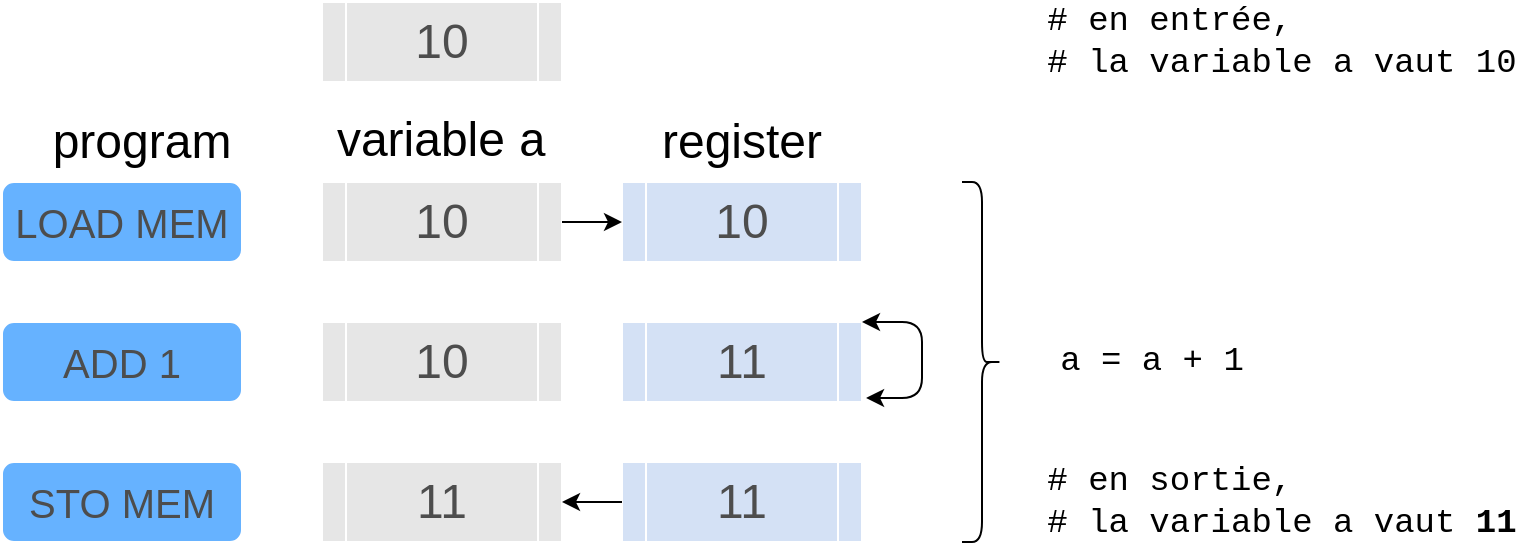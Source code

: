 <mxGraphModel dx="1170" dy="998" grid="1" gridSize="10" guides="1" tooltips="1" connect="1" arrows="1" fold="1" page="1" pageScale="1" pageWidth="850" pageHeight="1100" background="#ffffff"><root><mxCell id="0"/><mxCell id="1" parent="0"/><mxCell id="4" value="&lt;font style=&quot;font-size: 20px&quot;&gt;LOAD MEM&lt;/font&gt;" style="rounded=1;whiteSpace=wrap;html=1;fillColor=#66B2FF;strokeColor=#FFFFFF;fontColor=#4D4D4D;" parent="1" vertex="1"><mxGeometry x="40" y="200" width="120" height="40" as="geometry"/></mxCell><mxCell id="6" value="&lt;font style=&quot;font-size: 24px&quot;&gt;10&lt;/font&gt;" style="shape=process;whiteSpace=wrap;html=1;strokeColor=#FFFFFF;fillColor=#E6E6E6;fontColor=#4D4D4D;" parent="1" vertex="1"><mxGeometry x="200" y="110" width="120" height="40" as="geometry"/></mxCell><mxCell id="9" value="&lt;font style=&quot;font-size: 24px&quot;&gt;10&lt;/font&gt;" style="shape=process;whiteSpace=wrap;html=1;strokeColor=#FFFFFF;fillColor=#E6E6E6;fontColor=#4D4D4D;" parent="1" vertex="1"><mxGeometry x="200" y="200" width="120" height="40" as="geometry"/></mxCell><mxCell id="10" value="&lt;font style=&quot;font-size: 24px&quot;&gt;10&lt;/font&gt;" style="shape=process;whiteSpace=wrap;html=1;strokeColor=#FFFFFF;fillColor=#D4E1F5;fontColor=#4D4D4D;" parent="1" vertex="1"><mxGeometry x="350" y="200" width="120" height="40" as="geometry"/></mxCell><mxCell id="11" value="&lt;font style=&quot;font-size: 20px&quot;&gt;ADD 1&lt;/font&gt;" style="rounded=1;whiteSpace=wrap;html=1;fillColor=#66B2FF;strokeColor=#FFFFFF;fontColor=#4D4D4D;" parent="1" vertex="1"><mxGeometry x="40" y="270" width="120" height="40" as="geometry"/></mxCell><mxCell id="12" value="&lt;font style=&quot;font-size: 24px&quot;&gt;10&lt;/font&gt;" style="shape=process;whiteSpace=wrap;html=1;strokeColor=#FFFFFF;fillColor=#E6E6E6;fontColor=#4D4D4D;" parent="1" vertex="1"><mxGeometry x="200" y="270" width="120" height="40" as="geometry"/></mxCell><mxCell id="13" value="&lt;font style=&quot;font-size: 24px&quot;&gt;11&lt;/font&gt;" style="shape=process;whiteSpace=wrap;html=1;strokeColor=#FFFFFF;fillColor=#D4E1F5;fontColor=#4D4D4D;" parent="1" vertex="1"><mxGeometry x="350" y="270" width="120" height="40" as="geometry"/></mxCell><mxCell id="14" value="" style="endArrow=classic;html=1;fontColor=#4D4D4D;" parent="1" edge="1"><mxGeometry width="50" height="50" relative="1" as="geometry"><mxPoint x="320" y="220" as="sourcePoint"/><mxPoint x="350" y="220" as="targetPoint"/></mxGeometry></mxCell><mxCell id="16" value="" style="endArrow=classic;startArrow=classic;html=1;fontColor=#4D4D4D;entryX=1.017;entryY=0.95;entryPerimeter=0;" parent="1" target="13" edge="1"><mxGeometry width="50" height="50" relative="1" as="geometry"><mxPoint x="470" y="270" as="sourcePoint"/><mxPoint x="520" y="310" as="targetPoint"/><Array as="points"><mxPoint x="500" y="270"/><mxPoint x="500" y="308"/></Array></mxGeometry></mxCell><mxCell id="17" value="&lt;font style=&quot;font-size: 20px&quot;&gt;STO MEM&lt;/font&gt;" style="rounded=1;whiteSpace=wrap;html=1;fillColor=#66B2FF;strokeColor=#FFFFFF;fontColor=#4D4D4D;" parent="1" vertex="1"><mxGeometry x="40" y="340" width="120" height="40" as="geometry"/></mxCell><mxCell id="18" value="&lt;font style=&quot;font-size: 24px&quot;&gt;11&lt;/font&gt;" style="shape=process;whiteSpace=wrap;html=1;strokeColor=#FFFFFF;fillColor=#E6E6E6;fontColor=#4D4D4D;" parent="1" vertex="1"><mxGeometry x="200" y="340" width="120" height="40" as="geometry"/></mxCell><mxCell id="19" value="&lt;font style=&quot;font-size: 24px&quot;&gt;11&lt;/font&gt;" style="shape=process;whiteSpace=wrap;html=1;strokeColor=#FFFFFF;fillColor=#D4E1F5;fontColor=#4D4D4D;" parent="1" vertex="1"><mxGeometry x="350" y="340" width="120" height="40" as="geometry"/></mxCell><mxCell id="20" value="" style="endArrow=classic;html=1;fontColor=#4D4D4D;" parent="1" edge="1"><mxGeometry width="50" height="50" relative="1" as="geometry"><mxPoint x="350" y="360" as="sourcePoint"/><mxPoint x="320" y="360" as="targetPoint"/></mxGeometry></mxCell><mxCell id="21" value="&lt;div style=&quot;text-align: left&quot;&gt;&lt;span style=&quot;font-size: 17px ; font-family: &amp;#34;courier new&amp;#34; ; letter-spacing: 0px&quot;&gt;# en entrée,&amp;nbsp;&lt;/span&gt;&lt;/div&gt;&lt;div style=&quot;text-align: left&quot;&gt;&lt;font face=&quot;Courier New&quot; style=&quot;font-size: 17px&quot;&gt;# la variable a vaut 10&lt;/font&gt;&lt;/div&gt;" style="text;html=1;strokeColor=none;fillColor=none;align=center;verticalAlign=middle;whiteSpace=wrap;rounded=0;" parent="1" vertex="1"><mxGeometry x="560" y="110" width="240" height="40" as="geometry"/></mxCell><mxCell id="23" value="&lt;div style=&quot;text-align: left&quot;&gt;&lt;font face=&quot;courier new&quot;&gt;&lt;span style=&quot;font-size: 17px&quot;&gt;a = a + 1&lt;/span&gt;&lt;/font&gt;&lt;/div&gt;" style="text;html=1;strokeColor=none;fillColor=none;align=center;verticalAlign=middle;whiteSpace=wrap;rounded=0;" parent="1" vertex="1"><mxGeometry x="560" y="270" width="110" height="40" as="geometry"/></mxCell><mxCell id="24" value="" style="shape=curlyBracket;whiteSpace=wrap;html=1;rounded=1;direction=west;" parent="1" vertex="1"><mxGeometry x="520" y="200" width="20" height="180" as="geometry"/></mxCell><mxCell id="25" value="&lt;div style=&quot;text-align: left&quot;&gt;&lt;span style=&quot;font-size: 17px ; font-family: &amp;#34;courier new&amp;#34; ; letter-spacing: 0px&quot;&gt;# en sortie,&amp;nbsp;&lt;/span&gt;&lt;/div&gt;&lt;div style=&quot;text-align: left&quot;&gt;&lt;font face=&quot;Courier New&quot; style=&quot;font-size: 17px&quot;&gt;# la variable a vaut &lt;b&gt;11&lt;/b&gt;&lt;/font&gt;&lt;/div&gt;" style="text;html=1;strokeColor=none;fillColor=none;align=center;verticalAlign=middle;whiteSpace=wrap;rounded=0;" parent="1" vertex="1"><mxGeometry x="560" y="340" width="240" height="40" as="geometry"/></mxCell><mxCell id="26" value="&lt;font style=&quot;font-size: 24px&quot;&gt;variable &lt;font face=&quot;Courier New&quot; style=&quot;font-size: 24px&quot;&gt;a&lt;/font&gt;&lt;/font&gt;" style="text;html=1;strokeColor=none;fillColor=none;align=center;verticalAlign=middle;whiteSpace=wrap;rounded=0;" parent="1" vertex="1"><mxGeometry x="200" y="170" width="120" height="20" as="geometry"/></mxCell><mxCell id="27" value="&lt;span style=&quot;font-size: 24px&quot;&gt;register&lt;/span&gt;" style="text;html=1;strokeColor=none;fillColor=none;align=center;verticalAlign=middle;whiteSpace=wrap;rounded=0;" parent="1" vertex="1"><mxGeometry x="350" y="170" width="120" height="20" as="geometry"/></mxCell><mxCell id="28" value="&lt;span style=&quot;font-size: 24px&quot;&gt;program&lt;/span&gt;" style="text;html=1;strokeColor=none;fillColor=none;align=center;verticalAlign=middle;whiteSpace=wrap;rounded=0;" parent="1" vertex="1"><mxGeometry x="50" y="170" width="120" height="20" as="geometry"/></mxCell></root></mxGraphModel>
